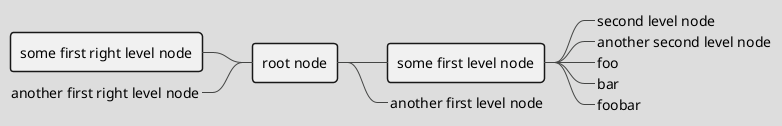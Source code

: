 ' Do not edit
' Theme Gallery
' autogenerated by script
'
@startmindmap
!theme toy
+ root node
++ some first level node
+++_ second level node
+++_ another second level node
+++_ foo
+++_ bar
+++_ foobar
++_ another first level node
-- some first right level node
--_ another first right level node
@endmindmap
